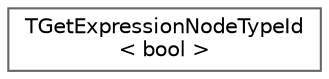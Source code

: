 digraph "Graphical Class Hierarchy"
{
 // INTERACTIVE_SVG=YES
 // LATEX_PDF_SIZE
  bgcolor="transparent";
  edge [fontname=Helvetica,fontsize=10,labelfontname=Helvetica,labelfontsize=10];
  node [fontname=Helvetica,fontsize=10,shape=box,height=0.2,width=0.4];
  rankdir="LR";
  Node0 [id="Node000000",label="TGetExpressionNodeTypeId\l\< bool \>",height=0.2,width=0.4,color="grey40", fillcolor="white", style="filled",URL="$d1/d7f/structTGetExpressionNodeTypeId_3_01bool_01_4.html",tooltip="Primitive types should only be declared once inside the codebase to avoid conflicts."];
}
